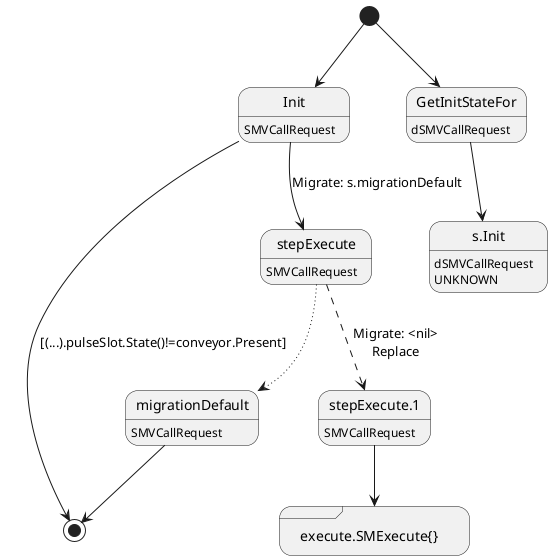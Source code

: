 @startuml
state "Init" as T01_S001
T01_S001 : SMVCallRequest
[*] --> T01_S001
T01_S001 --> [*] : [(...).pulseSlot.State()!=conveyor.Present]
T01_S001 --> T01_S003 : Migrate: s.migrationDefault
state "execute.SMExecute{}" as T01_S005 <<sdlreceive>>
state "migrationDefault" as T01_S002
T01_S002 : SMVCallRequest
T01_S002 --> [*]
state "stepExecute" as T01_S003
T01_S003 : SMVCallRequest
T01_S003 --[dotted]> T01_S002
T01_S003 --[dashed]> T01_S004 : Migrate: <nil>\nReplace
state "stepExecute.1" as T01_S004
T01_S004 : SMVCallRequest
T01_S004 --> T01_S005
state "GetInitStateFor" as T00_S001
T00_S001 : dSMVCallRequest
[*] --> T00_S001
state "s.Init" as T00_U001
T00_U001 : dSMVCallRequest
T00_U001 : UNKNOWN 
T00_S001 --> T00_U001
@enduml
